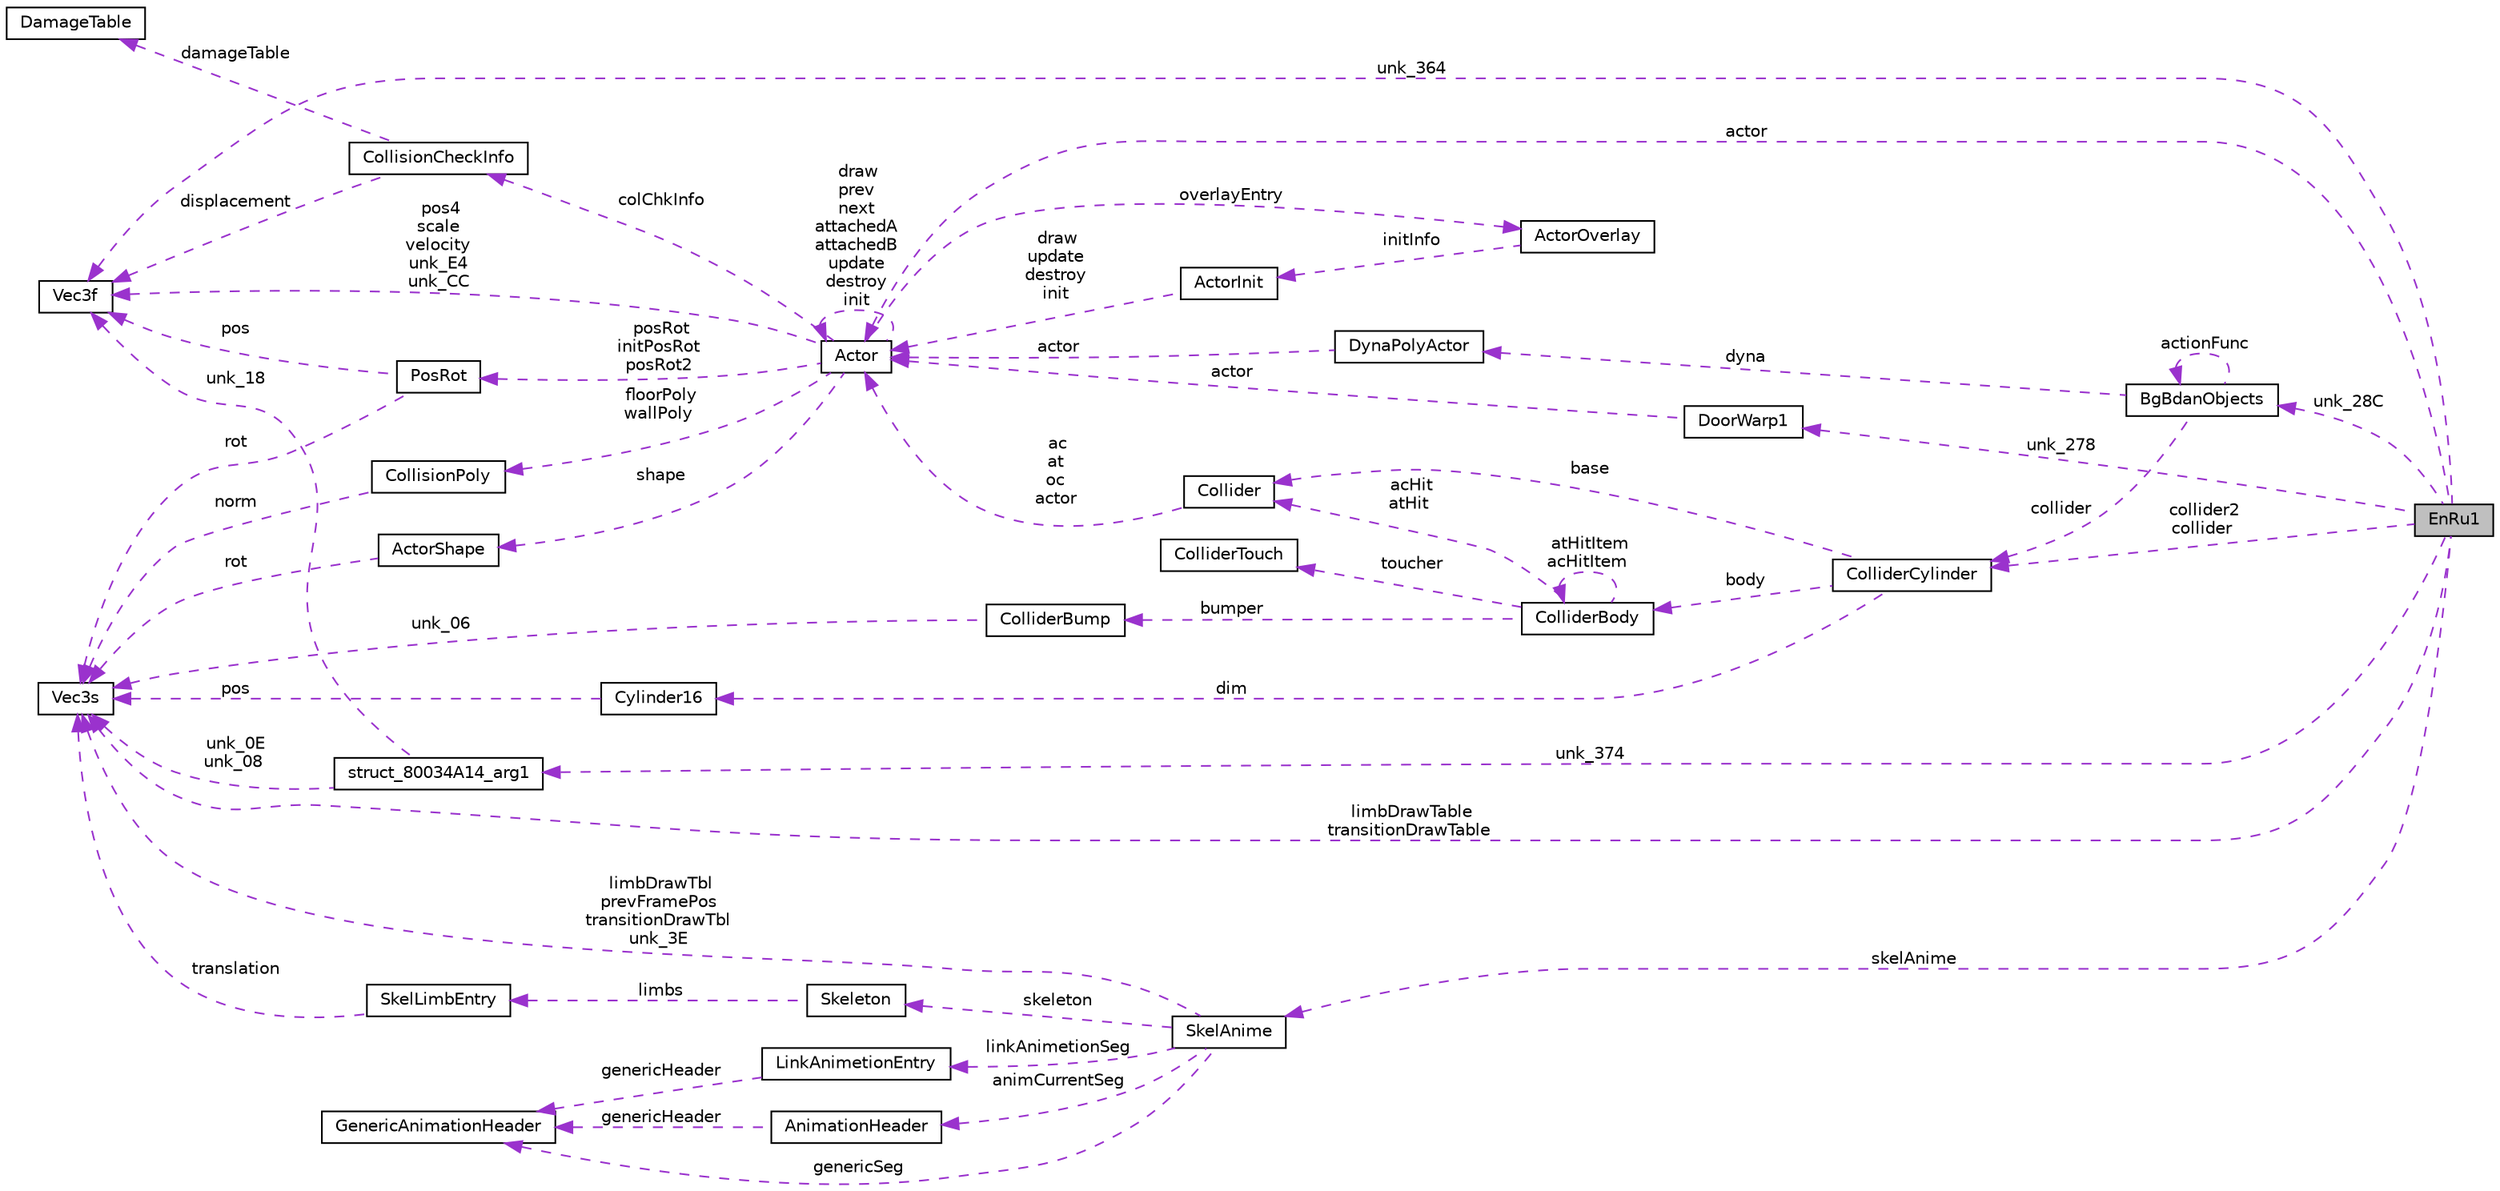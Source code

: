 digraph "EnRu1"
{
 // LATEX_PDF_SIZE
  edge [fontname="Helvetica",fontsize="10",labelfontname="Helvetica",labelfontsize="10"];
  node [fontname="Helvetica",fontsize="10",shape=record];
  rankdir="LR";
  Node1 [label="EnRu1",height=0.2,width=0.4,color="black", fillcolor="grey75", style="filled", fontcolor="black",tooltip=" "];
  Node2 -> Node1 [dir="back",color="darkorchid3",fontsize="10",style="dashed",label=" actor" ,fontname="Helvetica"];
  Node2 [label="Actor",height=0.2,width=0.4,color="black", fillcolor="white", style="filled",URL="$dd/da2/structActor.html",tooltip=" "];
  Node2 -> Node2 [dir="back",color="darkorchid3",fontsize="10",style="dashed",label=" draw\nprev\nnext\nattachedA\nattachedB\nupdate\ndestroy\ninit" ,fontname="Helvetica"];
  Node3 -> Node2 [dir="back",color="darkorchid3",fontsize="10",style="dashed",label=" posRot\ninitPosRot\nposRot2" ,fontname="Helvetica"];
  Node3 [label="PosRot",height=0.2,width=0.4,color="black", fillcolor="white", style="filled",URL="$d5/dba/structPosRot.html",tooltip=" "];
  Node4 -> Node3 [dir="back",color="darkorchid3",fontsize="10",style="dashed",label=" rot" ,fontname="Helvetica"];
  Node4 [label="Vec3s",height=0.2,width=0.4,color="black", fillcolor="white", style="filled",URL="$d8/d79/structVec3s.html",tooltip=" "];
  Node5 -> Node3 [dir="back",color="darkorchid3",fontsize="10",style="dashed",label=" pos" ,fontname="Helvetica"];
  Node5 [label="Vec3f",height=0.2,width=0.4,color="black", fillcolor="white", style="filled",URL="$d0/dc7/structVec3f.html",tooltip=" "];
  Node6 -> Node2 [dir="back",color="darkorchid3",fontsize="10",style="dashed",label=" overlayEntry" ,fontname="Helvetica"];
  Node6 [label="ActorOverlay",height=0.2,width=0.4,color="black", fillcolor="white", style="filled",URL="$d4/d76/structActorOverlay.html",tooltip=" "];
  Node7 -> Node6 [dir="back",color="darkorchid3",fontsize="10",style="dashed",label=" initInfo" ,fontname="Helvetica"];
  Node7 [label="ActorInit",height=0.2,width=0.4,color="black", fillcolor="white", style="filled",URL="$d6/dc9/structActorInit.html",tooltip=" "];
  Node2 -> Node7 [dir="back",color="darkorchid3",fontsize="10",style="dashed",label=" draw\nupdate\ndestroy\ninit" ,fontname="Helvetica"];
  Node8 -> Node2 [dir="back",color="darkorchid3",fontsize="10",style="dashed",label=" shape" ,fontname="Helvetica"];
  Node8 [label="ActorShape",height=0.2,width=0.4,color="black", fillcolor="white", style="filled",URL="$d2/d09/structActorShape.html",tooltip=" "];
  Node4 -> Node8 [dir="back",color="darkorchid3",fontsize="10",style="dashed",label=" rot" ,fontname="Helvetica"];
  Node9 -> Node2 [dir="back",color="darkorchid3",fontsize="10",style="dashed",label=" colChkInfo" ,fontname="Helvetica"];
  Node9 [label="CollisionCheckInfo",height=0.2,width=0.4,color="black", fillcolor="white", style="filled",URL="$d0/d20/structCollisionCheckInfo.html",tooltip=" "];
  Node10 -> Node9 [dir="back",color="darkorchid3",fontsize="10",style="dashed",label=" damageTable" ,fontname="Helvetica"];
  Node10 [label="DamageTable",height=0.2,width=0.4,color="black", fillcolor="white", style="filled",URL="$da/da9/structDamageTable.html",tooltip=" "];
  Node5 -> Node9 [dir="back",color="darkorchid3",fontsize="10",style="dashed",label=" displacement" ,fontname="Helvetica"];
  Node11 -> Node2 [dir="back",color="darkorchid3",fontsize="10",style="dashed",label=" floorPoly\nwallPoly" ,fontname="Helvetica"];
  Node11 [label="CollisionPoly",height=0.2,width=0.4,color="black", fillcolor="white", style="filled",URL="$de/de9/structCollisionPoly.html",tooltip=" "];
  Node4 -> Node11 [dir="back",color="darkorchid3",fontsize="10",style="dashed",label=" norm" ,fontname="Helvetica"];
  Node5 -> Node2 [dir="back",color="darkorchid3",fontsize="10",style="dashed",label=" pos4\nscale\nvelocity\nunk_E4\nunk_CC" ,fontname="Helvetica"];
  Node12 -> Node1 [dir="back",color="darkorchid3",fontsize="10",style="dashed",label=" unk_374" ,fontname="Helvetica"];
  Node12 [label="struct_80034A14_arg1",height=0.2,width=0.4,color="black", fillcolor="white", style="filled",URL="$dd/d68/structstruct__80034A14__arg1.html",tooltip=" "];
  Node4 -> Node12 [dir="back",color="darkorchid3",fontsize="10",style="dashed",label=" unk_0E\nunk_08" ,fontname="Helvetica"];
  Node5 -> Node12 [dir="back",color="darkorchid3",fontsize="10",style="dashed",label=" unk_18" ,fontname="Helvetica"];
  Node13 -> Node1 [dir="back",color="darkorchid3",fontsize="10",style="dashed",label=" collider2\ncollider" ,fontname="Helvetica"];
  Node13 [label="ColliderCylinder",height=0.2,width=0.4,color="black", fillcolor="white", style="filled",URL="$da/df5/structColliderCylinder.html",tooltip=" "];
  Node14 -> Node13 [dir="back",color="darkorchid3",fontsize="10",style="dashed",label=" base" ,fontname="Helvetica"];
  Node14 [label="Collider",height=0.2,width=0.4,color="black", fillcolor="white", style="filled",URL="$d0/d61/structCollider.html",tooltip=" "];
  Node2 -> Node14 [dir="back",color="darkorchid3",fontsize="10",style="dashed",label=" ac\nat\noc\nactor" ,fontname="Helvetica"];
  Node15 -> Node13 [dir="back",color="darkorchid3",fontsize="10",style="dashed",label=" dim" ,fontname="Helvetica"];
  Node15 [label="Cylinder16",height=0.2,width=0.4,color="black", fillcolor="white", style="filled",URL="$db/d55/structCylinder16.html",tooltip=" "];
  Node4 -> Node15 [dir="back",color="darkorchid3",fontsize="10",style="dashed",label=" pos" ,fontname="Helvetica"];
  Node16 -> Node13 [dir="back",color="darkorchid3",fontsize="10",style="dashed",label=" body" ,fontname="Helvetica"];
  Node16 [label="ColliderBody",height=0.2,width=0.4,color="black", fillcolor="white", style="filled",URL="$de/d87/structColliderBody.html",tooltip=" "];
  Node14 -> Node16 [dir="back",color="darkorchid3",fontsize="10",style="dashed",label=" acHit\natHit" ,fontname="Helvetica"];
  Node16 -> Node16 [dir="back",color="darkorchid3",fontsize="10",style="dashed",label=" atHitItem\nacHitItem" ,fontname="Helvetica"];
  Node17 -> Node16 [dir="back",color="darkorchid3",fontsize="10",style="dashed",label=" bumper" ,fontname="Helvetica"];
  Node17 [label="ColliderBump",height=0.2,width=0.4,color="black", fillcolor="white", style="filled",URL="$d0/d29/structColliderBump.html",tooltip=" "];
  Node4 -> Node17 [dir="back",color="darkorchid3",fontsize="10",style="dashed",label=" unk_06" ,fontname="Helvetica"];
  Node18 -> Node16 [dir="back",color="darkorchid3",fontsize="10",style="dashed",label=" toucher" ,fontname="Helvetica"];
  Node18 [label="ColliderTouch",height=0.2,width=0.4,color="black", fillcolor="white", style="filled",URL="$da/d5d/structColliderTouch.html",tooltip=" "];
  Node19 -> Node1 [dir="back",color="darkorchid3",fontsize="10",style="dashed",label=" unk_28C" ,fontname="Helvetica"];
  Node19 [label="BgBdanObjects",height=0.2,width=0.4,color="black", fillcolor="white", style="filled",URL="$d9/d3b/structBgBdanObjects.html",tooltip=" "];
  Node20 -> Node19 [dir="back",color="darkorchid3",fontsize="10",style="dashed",label=" dyna" ,fontname="Helvetica"];
  Node20 [label="DynaPolyActor",height=0.2,width=0.4,color="black", fillcolor="white", style="filled",URL="$d5/dc7/structDynaPolyActor.html",tooltip=" "];
  Node2 -> Node20 [dir="back",color="darkorchid3",fontsize="10",style="dashed",label=" actor" ,fontname="Helvetica"];
  Node13 -> Node19 [dir="back",color="darkorchid3",fontsize="10",style="dashed",label=" collider" ,fontname="Helvetica"];
  Node19 -> Node19 [dir="back",color="darkorchid3",fontsize="10",style="dashed",label=" actionFunc" ,fontname="Helvetica"];
  Node21 -> Node1 [dir="back",color="darkorchid3",fontsize="10",style="dashed",label=" skelAnime" ,fontname="Helvetica"];
  Node21 [label="SkelAnime",height=0.2,width=0.4,color="black", fillcolor="white", style="filled",URL="$d6/d4e/structSkelAnime.html",tooltip=" "];
  Node22 -> Node21 [dir="back",color="darkorchid3",fontsize="10",style="dashed",label=" genericSeg" ,fontname="Helvetica"];
  Node22 [label="GenericAnimationHeader",height=0.2,width=0.4,color="black", fillcolor="white", style="filled",URL="$d8/da2/structGenericAnimationHeader.html",tooltip=" "];
  Node23 -> Node21 [dir="back",color="darkorchid3",fontsize="10",style="dashed",label=" linkAnimetionSeg" ,fontname="Helvetica"];
  Node23 [label="LinkAnimetionEntry",height=0.2,width=0.4,color="black", fillcolor="white", style="filled",URL="$da/db2/structLinkAnimetionEntry.html",tooltip=" "];
  Node22 -> Node23 [dir="back",color="darkorchid3",fontsize="10",style="dashed",label=" genericHeader" ,fontname="Helvetica"];
  Node24 -> Node21 [dir="back",color="darkorchid3",fontsize="10",style="dashed",label=" animCurrentSeg" ,fontname="Helvetica"];
  Node24 [label="AnimationHeader",height=0.2,width=0.4,color="black", fillcolor="white", style="filled",URL="$d4/dd2/structAnimationHeader.html",tooltip=" "];
  Node22 -> Node24 [dir="back",color="darkorchid3",fontsize="10",style="dashed",label=" genericHeader" ,fontname="Helvetica"];
  Node25 -> Node21 [dir="back",color="darkorchid3",fontsize="10",style="dashed",label=" skeleton" ,fontname="Helvetica"];
  Node25 [label="Skeleton",height=0.2,width=0.4,color="black", fillcolor="white", style="filled",URL="$dc/d1b/structSkeleton.html",tooltip=" "];
  Node26 -> Node25 [dir="back",color="darkorchid3",fontsize="10",style="dashed",label=" limbs" ,fontname="Helvetica"];
  Node26 [label="SkelLimbEntry",height=0.2,width=0.4,color="black", fillcolor="white", style="filled",URL="$dd/d8c/structSkelLimbEntry.html",tooltip=" "];
  Node4 -> Node26 [dir="back",color="darkorchid3",fontsize="10",style="dashed",label=" translation" ,fontname="Helvetica"];
  Node4 -> Node21 [dir="back",color="darkorchid3",fontsize="10",style="dashed",label=" limbDrawTbl\nprevFramePos\ntransitionDrawTbl\nunk_3E" ,fontname="Helvetica"];
  Node4 -> Node1 [dir="back",color="darkorchid3",fontsize="10",style="dashed",label=" limbDrawTable\ntransitionDrawTable" ,fontname="Helvetica"];
  Node27 -> Node1 [dir="back",color="darkorchid3",fontsize="10",style="dashed",label=" unk_278" ,fontname="Helvetica"];
  Node27 [label="DoorWarp1",height=0.2,width=0.4,color="black", fillcolor="white", style="filled",URL="$d2/d62/structDoorWarp1.html",tooltip=" "];
  Node2 -> Node27 [dir="back",color="darkorchid3",fontsize="10",style="dashed",label=" actor" ,fontname="Helvetica"];
  Node5 -> Node1 [dir="back",color="darkorchid3",fontsize="10",style="dashed",label=" unk_364" ,fontname="Helvetica"];
}
